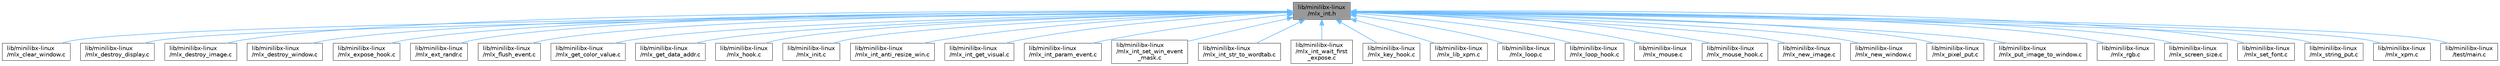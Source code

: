 digraph "lib/minilibx-linux/mlx_int.h"
{
 // LATEX_PDF_SIZE
  bgcolor="transparent";
  edge [fontname=Helvetica,fontsize=10,labelfontname=Helvetica,labelfontsize=10];
  node [fontname=Helvetica,fontsize=10,shape=box,height=0.2,width=0.4];
  Node1 [id="Node000001",label="lib/minilibx-linux\l/mlx_int.h",height=0.2,width=0.4,color="gray40", fillcolor="grey60", style="filled", fontcolor="black",tooltip=" "];
  Node1 -> Node2 [id="edge1_Node000001_Node000002",dir="back",color="steelblue1",style="solid",tooltip=" "];
  Node2 [id="Node000002",label="lib/minilibx-linux\l/mlx_clear_window.c",height=0.2,width=0.4,color="grey40", fillcolor="white", style="filled",URL="$mlx__clear__window_8c.html",tooltip=" "];
  Node1 -> Node3 [id="edge2_Node000001_Node000003",dir="back",color="steelblue1",style="solid",tooltip=" "];
  Node3 [id="Node000003",label="lib/minilibx-linux\l/mlx_destroy_display.c",height=0.2,width=0.4,color="grey40", fillcolor="white", style="filled",URL="$mlx__destroy__display_8c.html",tooltip=" "];
  Node1 -> Node4 [id="edge3_Node000001_Node000004",dir="back",color="steelblue1",style="solid",tooltip=" "];
  Node4 [id="Node000004",label="lib/minilibx-linux\l/mlx_destroy_image.c",height=0.2,width=0.4,color="grey40", fillcolor="white", style="filled",URL="$mlx__destroy__image_8c.html",tooltip=" "];
  Node1 -> Node5 [id="edge4_Node000001_Node000005",dir="back",color="steelblue1",style="solid",tooltip=" "];
  Node5 [id="Node000005",label="lib/minilibx-linux\l/mlx_destroy_window.c",height=0.2,width=0.4,color="grey40", fillcolor="white", style="filled",URL="$mlx__destroy__window_8c.html",tooltip=" "];
  Node1 -> Node6 [id="edge5_Node000001_Node000006",dir="back",color="steelblue1",style="solid",tooltip=" "];
  Node6 [id="Node000006",label="lib/minilibx-linux\l/mlx_expose_hook.c",height=0.2,width=0.4,color="grey40", fillcolor="white", style="filled",URL="$mlx__expose__hook_8c.html",tooltip=" "];
  Node1 -> Node7 [id="edge6_Node000001_Node000007",dir="back",color="steelblue1",style="solid",tooltip=" "];
  Node7 [id="Node000007",label="lib/minilibx-linux\l/mlx_ext_randr.c",height=0.2,width=0.4,color="grey40", fillcolor="white", style="filled",URL="$mlx__ext__randr_8c.html",tooltip=" "];
  Node1 -> Node8 [id="edge7_Node000001_Node000008",dir="back",color="steelblue1",style="solid",tooltip=" "];
  Node8 [id="Node000008",label="lib/minilibx-linux\l/mlx_flush_event.c",height=0.2,width=0.4,color="grey40", fillcolor="white", style="filled",URL="$mlx__flush__event_8c.html",tooltip=" "];
  Node1 -> Node9 [id="edge8_Node000001_Node000009",dir="back",color="steelblue1",style="solid",tooltip=" "];
  Node9 [id="Node000009",label="lib/minilibx-linux\l/mlx_get_color_value.c",height=0.2,width=0.4,color="grey40", fillcolor="white", style="filled",URL="$mlx__get__color__value_8c.html",tooltip=" "];
  Node1 -> Node10 [id="edge9_Node000001_Node000010",dir="back",color="steelblue1",style="solid",tooltip=" "];
  Node10 [id="Node000010",label="lib/minilibx-linux\l/mlx_get_data_addr.c",height=0.2,width=0.4,color="grey40", fillcolor="white", style="filled",URL="$mlx__get__data__addr_8c.html",tooltip=" "];
  Node1 -> Node11 [id="edge10_Node000001_Node000011",dir="back",color="steelblue1",style="solid",tooltip=" "];
  Node11 [id="Node000011",label="lib/minilibx-linux\l/mlx_hook.c",height=0.2,width=0.4,color="grey40", fillcolor="white", style="filled",URL="$mlx__hook_8c.html",tooltip=" "];
  Node1 -> Node12 [id="edge11_Node000001_Node000012",dir="back",color="steelblue1",style="solid",tooltip=" "];
  Node12 [id="Node000012",label="lib/minilibx-linux\l/mlx_init.c",height=0.2,width=0.4,color="grey40", fillcolor="white", style="filled",URL="$mlx__init_8c.html",tooltip=" "];
  Node1 -> Node13 [id="edge12_Node000001_Node000013",dir="back",color="steelblue1",style="solid",tooltip=" "];
  Node13 [id="Node000013",label="lib/minilibx-linux\l/mlx_int_anti_resize_win.c",height=0.2,width=0.4,color="grey40", fillcolor="white", style="filled",URL="$mlx__int__anti__resize__win_8c.html",tooltip=" "];
  Node1 -> Node14 [id="edge13_Node000001_Node000014",dir="back",color="steelblue1",style="solid",tooltip=" "];
  Node14 [id="Node000014",label="lib/minilibx-linux\l/mlx_int_get_visual.c",height=0.2,width=0.4,color="grey40", fillcolor="white", style="filled",URL="$mlx__int__get__visual_8c.html",tooltip=" "];
  Node1 -> Node15 [id="edge14_Node000001_Node000015",dir="back",color="steelblue1",style="solid",tooltip=" "];
  Node15 [id="Node000015",label="lib/minilibx-linux\l/mlx_int_param_event.c",height=0.2,width=0.4,color="grey40", fillcolor="white", style="filled",URL="$mlx__int__param__event_8c.html",tooltip=" "];
  Node1 -> Node16 [id="edge15_Node000001_Node000016",dir="back",color="steelblue1",style="solid",tooltip=" "];
  Node16 [id="Node000016",label="lib/minilibx-linux\l/mlx_int_set_win_event\l_mask.c",height=0.2,width=0.4,color="grey40", fillcolor="white", style="filled",URL="$mlx__int__set__win__event__mask_8c.html",tooltip=" "];
  Node1 -> Node17 [id="edge16_Node000001_Node000017",dir="back",color="steelblue1",style="solid",tooltip=" "];
  Node17 [id="Node000017",label="lib/minilibx-linux\l/mlx_int_str_to_wordtab.c",height=0.2,width=0.4,color="grey40", fillcolor="white", style="filled",URL="$mlx__int__str__to__wordtab_8c.html",tooltip=" "];
  Node1 -> Node18 [id="edge17_Node000001_Node000018",dir="back",color="steelblue1",style="solid",tooltip=" "];
  Node18 [id="Node000018",label="lib/minilibx-linux\l/mlx_int_wait_first\l_expose.c",height=0.2,width=0.4,color="grey40", fillcolor="white", style="filled",URL="$mlx__int__wait__first__expose_8c.html",tooltip=" "];
  Node1 -> Node19 [id="edge18_Node000001_Node000019",dir="back",color="steelblue1",style="solid",tooltip=" "];
  Node19 [id="Node000019",label="lib/minilibx-linux\l/mlx_key_hook.c",height=0.2,width=0.4,color="grey40", fillcolor="white", style="filled",URL="$mlx__key__hook_8c.html",tooltip=" "];
  Node1 -> Node20 [id="edge19_Node000001_Node000020",dir="back",color="steelblue1",style="solid",tooltip=" "];
  Node20 [id="Node000020",label="lib/minilibx-linux\l/mlx_lib_xpm.c",height=0.2,width=0.4,color="grey40", fillcolor="white", style="filled",URL="$mlx__lib__xpm_8c.html",tooltip=" "];
  Node1 -> Node21 [id="edge20_Node000001_Node000021",dir="back",color="steelblue1",style="solid",tooltip=" "];
  Node21 [id="Node000021",label="lib/minilibx-linux\l/mlx_loop.c",height=0.2,width=0.4,color="grey40", fillcolor="white", style="filled",URL="$mlx__loop_8c.html",tooltip=" "];
  Node1 -> Node22 [id="edge21_Node000001_Node000022",dir="back",color="steelblue1",style="solid",tooltip=" "];
  Node22 [id="Node000022",label="lib/minilibx-linux\l/mlx_loop_hook.c",height=0.2,width=0.4,color="grey40", fillcolor="white", style="filled",URL="$mlx__loop__hook_8c.html",tooltip=" "];
  Node1 -> Node23 [id="edge22_Node000001_Node000023",dir="back",color="steelblue1",style="solid",tooltip=" "];
  Node23 [id="Node000023",label="lib/minilibx-linux\l/mlx_mouse.c",height=0.2,width=0.4,color="grey40", fillcolor="white", style="filled",URL="$mlx__mouse_8c.html",tooltip=" "];
  Node1 -> Node24 [id="edge23_Node000001_Node000024",dir="back",color="steelblue1",style="solid",tooltip=" "];
  Node24 [id="Node000024",label="lib/minilibx-linux\l/mlx_mouse_hook.c",height=0.2,width=0.4,color="grey40", fillcolor="white", style="filled",URL="$mlx__mouse__hook_8c.html",tooltip=" "];
  Node1 -> Node25 [id="edge24_Node000001_Node000025",dir="back",color="steelblue1",style="solid",tooltip=" "];
  Node25 [id="Node000025",label="lib/minilibx-linux\l/mlx_new_image.c",height=0.2,width=0.4,color="grey40", fillcolor="white", style="filled",URL="$mlx__new__image_8c.html",tooltip=" "];
  Node1 -> Node26 [id="edge25_Node000001_Node000026",dir="back",color="steelblue1",style="solid",tooltip=" "];
  Node26 [id="Node000026",label="lib/minilibx-linux\l/mlx_new_window.c",height=0.2,width=0.4,color="grey40", fillcolor="white", style="filled",URL="$mlx__new__window_8c.html",tooltip=" "];
  Node1 -> Node27 [id="edge26_Node000001_Node000027",dir="back",color="steelblue1",style="solid",tooltip=" "];
  Node27 [id="Node000027",label="lib/minilibx-linux\l/mlx_pixel_put.c",height=0.2,width=0.4,color="grey40", fillcolor="white", style="filled",URL="$mlx__pixel__put_8c.html",tooltip=" "];
  Node1 -> Node28 [id="edge27_Node000001_Node000028",dir="back",color="steelblue1",style="solid",tooltip=" "];
  Node28 [id="Node000028",label="lib/minilibx-linux\l/mlx_put_image_to_window.c",height=0.2,width=0.4,color="grey40", fillcolor="white", style="filled",URL="$mlx__put__image__to__window_8c.html",tooltip=" "];
  Node1 -> Node29 [id="edge28_Node000001_Node000029",dir="back",color="steelblue1",style="solid",tooltip=" "];
  Node29 [id="Node000029",label="lib/minilibx-linux\l/mlx_rgb.c",height=0.2,width=0.4,color="grey40", fillcolor="white", style="filled",URL="$mlx__rgb_8c.html",tooltip=" "];
  Node1 -> Node30 [id="edge29_Node000001_Node000030",dir="back",color="steelblue1",style="solid",tooltip=" "];
  Node30 [id="Node000030",label="lib/minilibx-linux\l/mlx_screen_size.c",height=0.2,width=0.4,color="grey40", fillcolor="white", style="filled",URL="$mlx__screen__size_8c.html",tooltip=" "];
  Node1 -> Node31 [id="edge30_Node000001_Node000031",dir="back",color="steelblue1",style="solid",tooltip=" "];
  Node31 [id="Node000031",label="lib/minilibx-linux\l/mlx_set_font.c",height=0.2,width=0.4,color="grey40", fillcolor="white", style="filled",URL="$mlx__set__font_8c.html",tooltip=" "];
  Node1 -> Node32 [id="edge31_Node000001_Node000032",dir="back",color="steelblue1",style="solid",tooltip=" "];
  Node32 [id="Node000032",label="lib/minilibx-linux\l/mlx_string_put.c",height=0.2,width=0.4,color="grey40", fillcolor="white", style="filled",URL="$mlx__string__put_8c.html",tooltip=" "];
  Node1 -> Node33 [id="edge32_Node000001_Node000033",dir="back",color="steelblue1",style="solid",tooltip=" "];
  Node33 [id="Node000033",label="lib/minilibx-linux\l/mlx_xpm.c",height=0.2,width=0.4,color="grey40", fillcolor="white", style="filled",URL="$mlx__xpm_8c.html",tooltip=" "];
  Node1 -> Node34 [id="edge33_Node000001_Node000034",dir="back",color="steelblue1",style="solid",tooltip=" "];
  Node34 [id="Node000034",label="lib/minilibx-linux\l/test/main.c",height=0.2,width=0.4,color="grey40", fillcolor="white", style="filled",URL="$lib_2minilibx-linux_2test_2main_8c.html",tooltip=" "];
}
